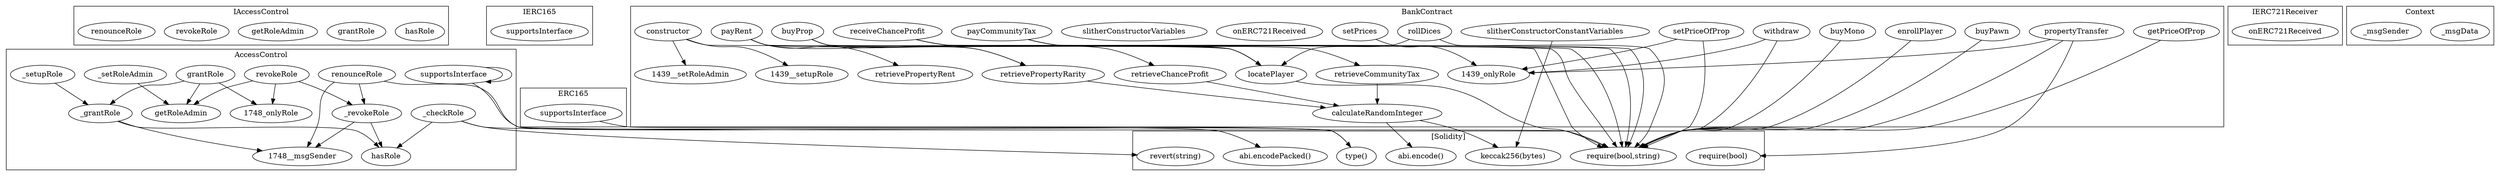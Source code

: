strict digraph {
subgraph cluster_4580_IAccessControl {
label = "IAccessControl"
"4580_hasRole" [label="hasRole"]
"4580_grantRole" [label="grantRole"]
"4580_getRoleAdmin" [label="getRoleAdmin"]
"4580_revokeRole" [label="revokeRole"]
"4580_renounceRole" [label="renounceRole"]
}subgraph cluster_6180_IERC165 {
label = "IERC165"
"6180_supportsInterface" [label="supportsInterface"]
}subgraph cluster_1748_AccessControl {
label = "AccessControl"
"1748_grantRole" [label="grantRole"]
"1748__grantRole" [label="_grantRole"]
"1748_renounceRole" [label="renounceRole"]
"1748_getRoleAdmin" [label="getRoleAdmin"]
"1748_hasRole" [label="hasRole"]
"1748_revokeRole" [label="revokeRole"]
"1748__revokeRole" [label="_revokeRole"]
"1748_supportsInterface" [label="supportsInterface"]
"1748__setRoleAdmin" [label="_setRoleAdmin"]
"1748__setupRole" [label="_setupRole"]
"1748__checkRole" [label="_checkRole"]
"1748__grantRole" -> "1748_hasRole"
"1748_supportsInterface" -> "1748_supportsInterface"
"1748_revokeRole" -> "1748__revokeRole"
"1748_renounceRole" -> "1748__msgSender"
"1748_renounceRole" -> "1748__revokeRole"
"1748_grantRole" -> "1748__grantRole"
"1748__setupRole" -> "1748__grantRole"
"1748__grantRole" -> "1748__msgSender"
"1748__revokeRole" -> "1748_hasRole"
"1748_revokeRole" -> "1748_getRoleAdmin"
"1748__setRoleAdmin" -> "1748_getRoleAdmin"
"1748__revokeRole" -> "1748__msgSender"
"1748_revokeRole" -> "1748_onlyRole"
"1748_grantRole" -> "1748_onlyRole"
"1748_grantRole" -> "1748_getRoleAdmin"
"1748__checkRole" -> "1748_hasRole"
}subgraph cluster_1844_IERC721Receiver {
label = "IERC721Receiver"
"1844_onERC721Received" [label="onERC721Received"]
}subgraph cluster_4602_Context {
label = "Context"
"4602__msgData" [label="_msgData"]
"4602__msgSender" [label="_msgSender"]
}subgraph cluster_4829_ERC165 {
label = "ERC165"
"4829_supportsInterface" [label="supportsInterface"]
}subgraph cluster_1439_BankContract {
label = "BankContract"
"1439_slitherConstructorConstantVariables" [label="slitherConstructorConstantVariables"]
"1439_buyMono" [label="buyMono"]
"1439_enrollPlayer" [label="enrollPlayer"]
"1439_setPriceOfProp" [label="setPriceOfProp"]
"1439_locatePlayer" [label="locatePlayer"]
"1439_receiveChanceProfit" [label="receiveChanceProfit"]
"1439_payRent" [label="payRent"]
"1439_buyPawn" [label="buyPawn"]
"1439_retrievePropertyRent" [label="retrievePropertyRent"]
"1439_rollDices" [label="rollDices"]
"1439_retrievePropertyRarity" [label="retrievePropertyRarity"]
"1439_propertyTransfer" [label="propertyTransfer"]
"1439_setPrices" [label="setPrices"]
"1439_calculateRandomInteger" [label="calculateRandomInteger"]
"1439_onERC721Received" [label="onERC721Received"]
"1439_slitherConstructorVariables" [label="slitherConstructorVariables"]
"1439_payCommunityTax" [label="payCommunityTax"]
"1439_constructor" [label="constructor"]
"1439_getPriceOfProp" [label="getPriceOfProp"]
"1439_withdraw" [label="withdraw"]
"1439_retrieveChanceProfit" [label="retrieveChanceProfit"]
"1439_retrieveCommunityTax" [label="retrieveCommunityTax"]
"1439_buyProp" [label="buyProp"]
"1439_payCommunityTax" -> "1439_retrieveCommunityTax"
"1439_payCommunityTax" -> "1439_locatePlayer"
"1439_setPriceOfProp" -> "1439_onlyRole"
"1439_buyProp" -> "1439_locatePlayer"
"1439_receiveChanceProfit" -> "1439_retrieveChanceProfit"
"1439_retrievePropertyRarity" -> "1439_calculateRandomInteger"
"1439_rollDices" -> "1439_locatePlayer"
"1439_payRent" -> "1439_locatePlayer"
"1439_receiveChanceProfit" -> "1439_locatePlayer"
"1439_buyProp" -> "1439_retrievePropertyRarity"
"1439_retrieveChanceProfit" -> "1439_calculateRandomInteger"
"1439_constructor" -> "1439__setRoleAdmin"
"1439_payRent" -> "1439_retrievePropertyRarity"
"1439_retrieveCommunityTax" -> "1439_calculateRandomInteger"
"1439_withdraw" -> "1439_onlyRole"
"1439_payRent" -> "1439_retrievePropertyRent"
"1439_propertyTransfer" -> "1439_onlyRole"
"1439_setPrices" -> "1439_onlyRole"
"1439_constructor" -> "1439__setupRole"
}subgraph cluster_solidity {
label = "[Solidity]"
"revert(string)" 
"abi.encodePacked()" 
"type()" 
"require(bool,string)" 
"require(bool)" 
"abi.encode()" 
"keccak256(bytes)" 
"1439_buyMono" -> "require(bool,string)"
"1439_rollDices" -> "require(bool,string)"
"1439_slitherConstructorConstantVariables" -> "keccak256(bytes)"
"4829_supportsInterface" -> "type()"
"1439_propertyTransfer" -> "require(bool)"
"1748__checkRole" -> "abi.encodePacked()"
"1439_getPriceOfProp" -> "require(bool,string)"
"1439_payCommunityTax" -> "require(bool,string)"
"1439_payRent" -> "require(bool,string)"
"1439_calculateRandomInteger" -> "abi.encode()"
"1439_withdraw" -> "require(bool,string)"
"1439_buyPawn" -> "require(bool,string)"
"1439_setPriceOfProp" -> "require(bool,string)"
"1439_constructor" -> "require(bool,string)"
"1439_buyProp" -> "require(bool,string)"
"1748__checkRole" -> "revert(string)"
"1439_propertyTransfer" -> "require(bool,string)"
"1439_locatePlayer" -> "require(bool,string)"
"1748_supportsInterface" -> "type()"
"1439_enrollPlayer" -> "require(bool,string)"
"1439_receiveChanceProfit" -> "require(bool,string)"
"1439_calculateRandomInteger" -> "keccak256(bytes)"
"1748_renounceRole" -> "require(bool,string)"
}
}